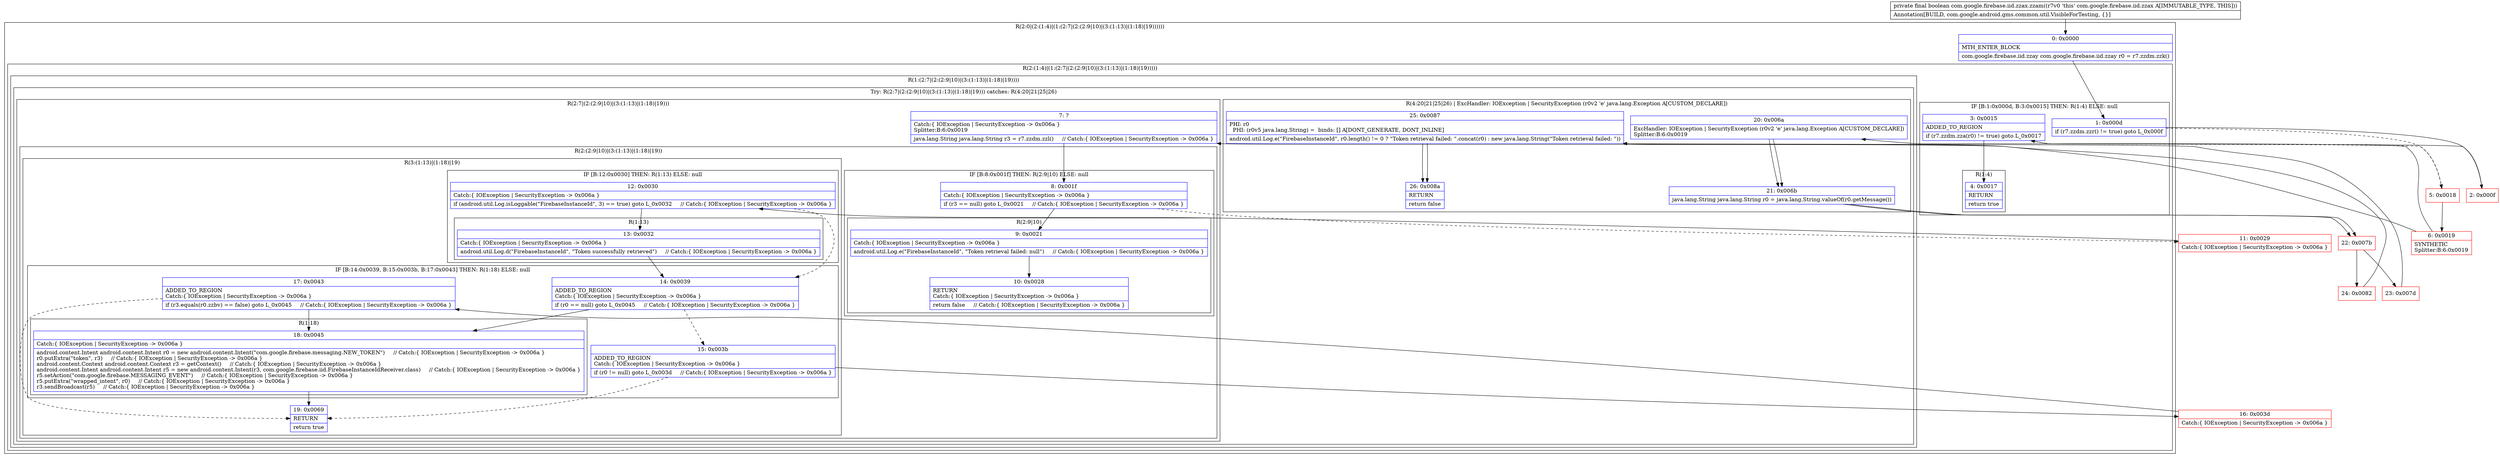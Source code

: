 digraph "CFG forcom.google.firebase.iid.zzax.zzam()Z" {
subgraph cluster_Region_1001168441 {
label = "R(2:0|(2:(1:4)|(1:(2:7|(2:(2:9|10)|(3:(1:13)|(1:18)|19))))))";
node [shape=record,color=blue];
Node_0 [shape=record,label="{0\:\ 0x0000|MTH_ENTER_BLOCK\l|com.google.firebase.iid.zzay com.google.firebase.iid.zzay r0 = r7.zzdm.zzk()\l}"];
subgraph cluster_Region_201872094 {
label = "R(2:(1:4)|(1:(2:7|(2:(2:9|10)|(3:(1:13)|(1:18)|19)))))";
node [shape=record,color=blue];
subgraph cluster_IfRegion_1454377368 {
label = "IF [B:1:0x000d, B:3:0x0015] THEN: R(1:4) ELSE: null";
node [shape=record,color=blue];
Node_1 [shape=record,label="{1\:\ 0x000d|if (r7.zzdm.zzr() != true) goto L_0x000f\l}"];
Node_3 [shape=record,label="{3\:\ 0x0015|ADDED_TO_REGION\l|if (r7.zzdm.zza(r0) != true) goto L_0x0017\l}"];
subgraph cluster_Region_1925206256 {
label = "R(1:4)";
node [shape=record,color=blue];
Node_4 [shape=record,label="{4\:\ 0x0017|RETURN\l|return true\l}"];
}
}
subgraph cluster_Region_1156422270 {
label = "R(1:(2:7|(2:(2:9|10)|(3:(1:13)|(1:18)|19))))";
node [shape=record,color=blue];
subgraph cluster_TryCatchRegion_2050791421 {
label = "Try: R(2:7|(2:(2:9|10)|(3:(1:13)|(1:18)|19))) catches: R(4:20|21|25|26)";
node [shape=record,color=blue];
subgraph cluster_Region_101981766 {
label = "R(2:7|(2:(2:9|10)|(3:(1:13)|(1:18)|19)))";
node [shape=record,color=blue];
Node_7 [shape=record,label="{7\:\ ?|Catch:\{ IOException \| SecurityException \-\> 0x006a \}\lSplitter:B:6:0x0019\l|java.lang.String java.lang.String r3 = r7.zzdm.zzl()     \/\/ Catch:\{ IOException \| SecurityException \-\> 0x006a \}\l}"];
subgraph cluster_Region_887923910 {
label = "R(2:(2:9|10)|(3:(1:13)|(1:18)|19))";
node [shape=record,color=blue];
subgraph cluster_IfRegion_1354644437 {
label = "IF [B:8:0x001f] THEN: R(2:9|10) ELSE: null";
node [shape=record,color=blue];
Node_8 [shape=record,label="{8\:\ 0x001f|Catch:\{ IOException \| SecurityException \-\> 0x006a \}\l|if (r3 == null) goto L_0x0021     \/\/ Catch:\{ IOException \| SecurityException \-\> 0x006a \}\l}"];
subgraph cluster_Region_1155216763 {
label = "R(2:9|10)";
node [shape=record,color=blue];
Node_9 [shape=record,label="{9\:\ 0x0021|Catch:\{ IOException \| SecurityException \-\> 0x006a \}\l|android.util.Log.e(\"FirebaseInstanceId\", \"Token retrieval failed: null\")     \/\/ Catch:\{ IOException \| SecurityException \-\> 0x006a \}\l}"];
Node_10 [shape=record,label="{10\:\ 0x0028|RETURN\lCatch:\{ IOException \| SecurityException \-\> 0x006a \}\l|return false     \/\/ Catch:\{ IOException \| SecurityException \-\> 0x006a \}\l}"];
}
}
subgraph cluster_Region_1817012724 {
label = "R(3:(1:13)|(1:18)|19)";
node [shape=record,color=blue];
subgraph cluster_IfRegion_1917880575 {
label = "IF [B:12:0x0030] THEN: R(1:13) ELSE: null";
node [shape=record,color=blue];
Node_12 [shape=record,label="{12\:\ 0x0030|Catch:\{ IOException \| SecurityException \-\> 0x006a \}\l|if (android.util.Log.isLoggable(\"FirebaseInstanceId\", 3) == true) goto L_0x0032     \/\/ Catch:\{ IOException \| SecurityException \-\> 0x006a \}\l}"];
subgraph cluster_Region_600561895 {
label = "R(1:13)";
node [shape=record,color=blue];
Node_13 [shape=record,label="{13\:\ 0x0032|Catch:\{ IOException \| SecurityException \-\> 0x006a \}\l|android.util.Log.d(\"FirebaseInstanceId\", \"Token successfully retrieved\")     \/\/ Catch:\{ IOException \| SecurityException \-\> 0x006a \}\l}"];
}
}
subgraph cluster_IfRegion_1299777057 {
label = "IF [B:14:0x0039, B:15:0x003b, B:17:0x0043] THEN: R(1:18) ELSE: null";
node [shape=record,color=blue];
Node_14 [shape=record,label="{14\:\ 0x0039|ADDED_TO_REGION\lCatch:\{ IOException \| SecurityException \-\> 0x006a \}\l|if (r0 == null) goto L_0x0045     \/\/ Catch:\{ IOException \| SecurityException \-\> 0x006a \}\l}"];
Node_15 [shape=record,label="{15\:\ 0x003b|ADDED_TO_REGION\lCatch:\{ IOException \| SecurityException \-\> 0x006a \}\l|if (r0 != null) goto L_0x003d     \/\/ Catch:\{ IOException \| SecurityException \-\> 0x006a \}\l}"];
Node_17 [shape=record,label="{17\:\ 0x0043|ADDED_TO_REGION\lCatch:\{ IOException \| SecurityException \-\> 0x006a \}\l|if (r3.equals(r0.zzbv) == false) goto L_0x0045     \/\/ Catch:\{ IOException \| SecurityException \-\> 0x006a \}\l}"];
subgraph cluster_Region_1442015213 {
label = "R(1:18)";
node [shape=record,color=blue];
Node_18 [shape=record,label="{18\:\ 0x0045|Catch:\{ IOException \| SecurityException \-\> 0x006a \}\l|android.content.Intent android.content.Intent r0 = new android.content.Intent(\"com.google.firebase.messaging.NEW_TOKEN\")     \/\/ Catch:\{ IOException \| SecurityException \-\> 0x006a \}\lr0.putExtra(\"token\", r3)     \/\/ Catch:\{ IOException \| SecurityException \-\> 0x006a \}\landroid.content.Context android.content.Context r3 = getContext()     \/\/ Catch:\{ IOException \| SecurityException \-\> 0x006a \}\landroid.content.Intent android.content.Intent r5 = new android.content.Intent(r3, com.google.firebase.iid.FirebaseInstanceIdReceiver.class)     \/\/ Catch:\{ IOException \| SecurityException \-\> 0x006a \}\lr5.setAction(\"com.google.firebase.MESSAGING_EVENT\")     \/\/ Catch:\{ IOException \| SecurityException \-\> 0x006a \}\lr5.putExtra(\"wrapped_intent\", r0)     \/\/ Catch:\{ IOException \| SecurityException \-\> 0x006a \}\lr3.sendBroadcast(r5)     \/\/ Catch:\{ IOException \| SecurityException \-\> 0x006a \}\l}"];
}
}
Node_19 [shape=record,label="{19\:\ 0x0069|RETURN\l|return true\l}"];
}
}
}
subgraph cluster_Region_1494617611 {
label = "R(4:20|21|25|26) | ExcHandler: IOException \| SecurityException (r0v2 'e' java.lang.Exception A[CUSTOM_DECLARE])\l";
node [shape=record,color=blue];
Node_20 [shape=record,label="{20\:\ 0x006a|ExcHandler: IOException \| SecurityException (r0v2 'e' java.lang.Exception A[CUSTOM_DECLARE])\lSplitter:B:6:0x0019\l}"];
Node_21 [shape=record,label="{21\:\ 0x006b|java.lang.String java.lang.String r0 = java.lang.String.valueOf(r0.getMessage())\l}"];
Node_25 [shape=record,label="{25\:\ 0x0087|PHI: r0 \l  PHI: (r0v5 java.lang.String) =  binds: [] A[DONT_GENERATE, DONT_INLINE]\l|android.util.Log.e(\"FirebaseInstanceId\", r0.length() != 0 ? \"Token retrieval failed: \".concat(r0) : new java.lang.String(\"Token retrieval failed: \"))\l}"];
Node_26 [shape=record,label="{26\:\ 0x008a|RETURN\l|return false\l}"];
}
}
}
}
}
subgraph cluster_Region_1494617611 {
label = "R(4:20|21|25|26) | ExcHandler: IOException \| SecurityException (r0v2 'e' java.lang.Exception A[CUSTOM_DECLARE])\l";
node [shape=record,color=blue];
Node_20 [shape=record,label="{20\:\ 0x006a|ExcHandler: IOException \| SecurityException (r0v2 'e' java.lang.Exception A[CUSTOM_DECLARE])\lSplitter:B:6:0x0019\l}"];
Node_21 [shape=record,label="{21\:\ 0x006b|java.lang.String java.lang.String r0 = java.lang.String.valueOf(r0.getMessage())\l}"];
Node_25 [shape=record,label="{25\:\ 0x0087|PHI: r0 \l  PHI: (r0v5 java.lang.String) =  binds: [] A[DONT_GENERATE, DONT_INLINE]\l|android.util.Log.e(\"FirebaseInstanceId\", r0.length() != 0 ? \"Token retrieval failed: \".concat(r0) : new java.lang.String(\"Token retrieval failed: \"))\l}"];
Node_26 [shape=record,label="{26\:\ 0x008a|RETURN\l|return false\l}"];
}
Node_2 [shape=record,color=red,label="{2\:\ 0x000f}"];
Node_5 [shape=record,color=red,label="{5\:\ 0x0018}"];
Node_6 [shape=record,color=red,label="{6\:\ 0x0019|SYNTHETIC\lSplitter:B:6:0x0019\l}"];
Node_11 [shape=record,color=red,label="{11\:\ 0x0029|Catch:\{ IOException \| SecurityException \-\> 0x006a \}\l}"];
Node_16 [shape=record,color=red,label="{16\:\ 0x003d|Catch:\{ IOException \| SecurityException \-\> 0x006a \}\l}"];
Node_22 [shape=record,color=red,label="{22\:\ 0x007b}"];
Node_23 [shape=record,color=red,label="{23\:\ 0x007d}"];
Node_24 [shape=record,color=red,label="{24\:\ 0x0082}"];
MethodNode[shape=record,label="{private final boolean com.google.firebase.iid.zzax.zzam((r7v0 'this' com.google.firebase.iid.zzax A[IMMUTABLE_TYPE, THIS]))  | Annotation[BUILD, com.google.android.gms.common.util.VisibleForTesting, \{\}]\l}"];
MethodNode -> Node_0;
Node_0 -> Node_1;
Node_1 -> Node_2;
Node_1 -> Node_5[style=dashed];
Node_3 -> Node_4;
Node_3 -> Node_5[style=dashed];
Node_7 -> Node_8;
Node_8 -> Node_9;
Node_8 -> Node_11[style=dashed];
Node_9 -> Node_10;
Node_12 -> Node_13;
Node_12 -> Node_14[style=dashed];
Node_13 -> Node_14;
Node_14 -> Node_15[style=dashed];
Node_14 -> Node_18;
Node_15 -> Node_16;
Node_15 -> Node_19[style=dashed];
Node_17 -> Node_18;
Node_17 -> Node_19[style=dashed];
Node_18 -> Node_19;
Node_20 -> Node_21;
Node_21 -> Node_22;
Node_25 -> Node_26;
Node_20 -> Node_21;
Node_21 -> Node_22;
Node_25 -> Node_26;
Node_2 -> Node_3;
Node_5 -> Node_6;
Node_6 -> Node_7;
Node_6 -> Node_20;
Node_11 -> Node_12;
Node_16 -> Node_17;
Node_22 -> Node_23;
Node_22 -> Node_24;
Node_23 -> Node_25;
Node_24 -> Node_25;
}

